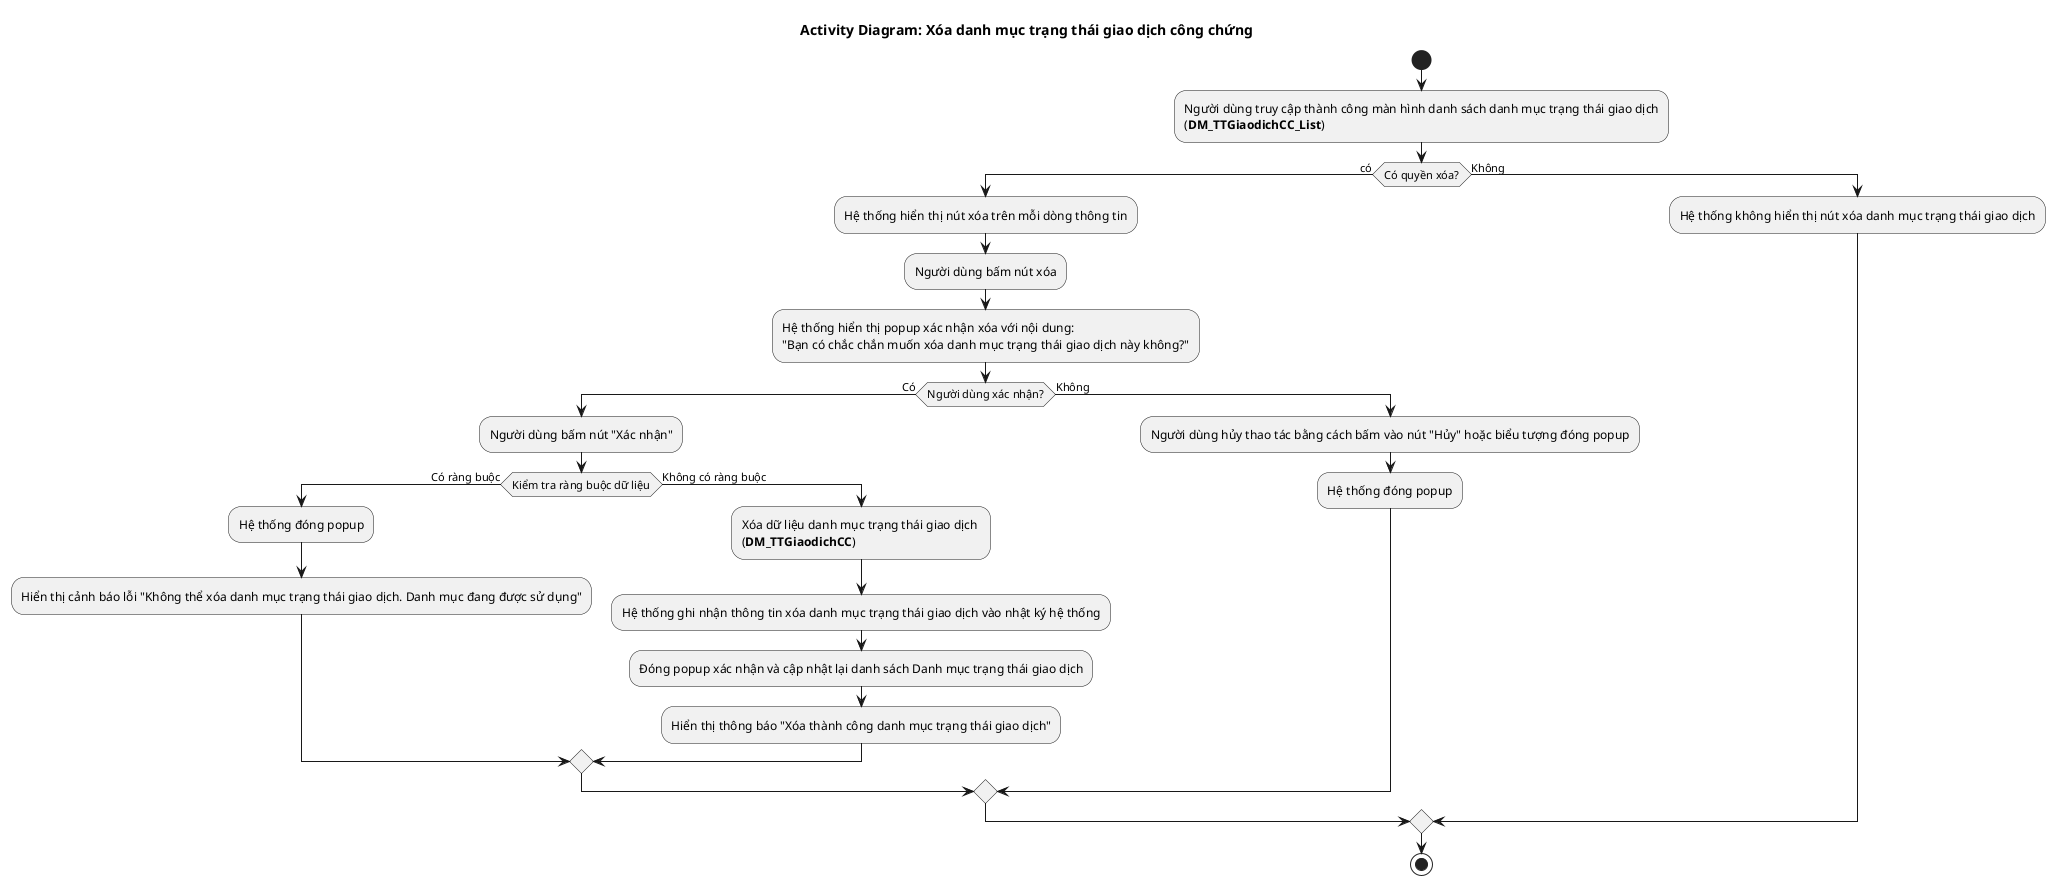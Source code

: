 @startuml DM_TTGiaodichCC_Delete
!pragma layout smetana
title Activity Diagram: Xóa danh mục trạng thái giao dịch công chứng

start
:Người dùng truy cập thành công màn hình danh sách danh mục trạng thái giao dịch\n(**DM_TTGiaodichCC_List**);
if (Có quyền xóa?) then (có)
:Hệ thống hiển thị nút xóa trên mỗi dòng thông tin;
:Người dùng bấm nút xóa;
:Hệ thống hiển thị popup xác nhận xóa với nội dung:\n"Bạn có chắc chắn muốn xóa danh mục trạng thái giao dịch này không?";
if (Người dùng xác nhận?) then (Có)
  :Người dùng bấm nút "Xác nhận";
  if (Kiểm tra ràng buộc dữ liệu) then (Có ràng buộc)
    :Hệ thống đóng popup;
    :Hiển thị cảnh báo lỗi "Không thể xóa danh mục trạng thái giao dịch. Danh mục đang được sử dụng";
  else (Không có ràng buộc)
    :Xóa dữ liệu danh mục trạng thái giao dịch \n(**DM_TTGiaodichCC**);
    :Hệ thống ghi nhận thông tin xóa danh mục trạng thái giao dịch vào nhật ký hệ thống;
    :Đóng popup xác nhận và cập nhật lại danh sách Danh mục trạng thái giao dịch;
    :Hiển thị thông báo "Xóa thành công danh mục trạng thái giao dịch";
  endif
else (Không)
  :Người dùng hủy thao tác bằng cách bấm vào nút "Hủy" hoặc biểu tượng đóng popup;
  :Hệ thống đóng popup;
endif
else (Không)
:Hệ thống không hiển thị nút xóa danh mục trạng thái giao dịch;
endif

stop
@enduml
